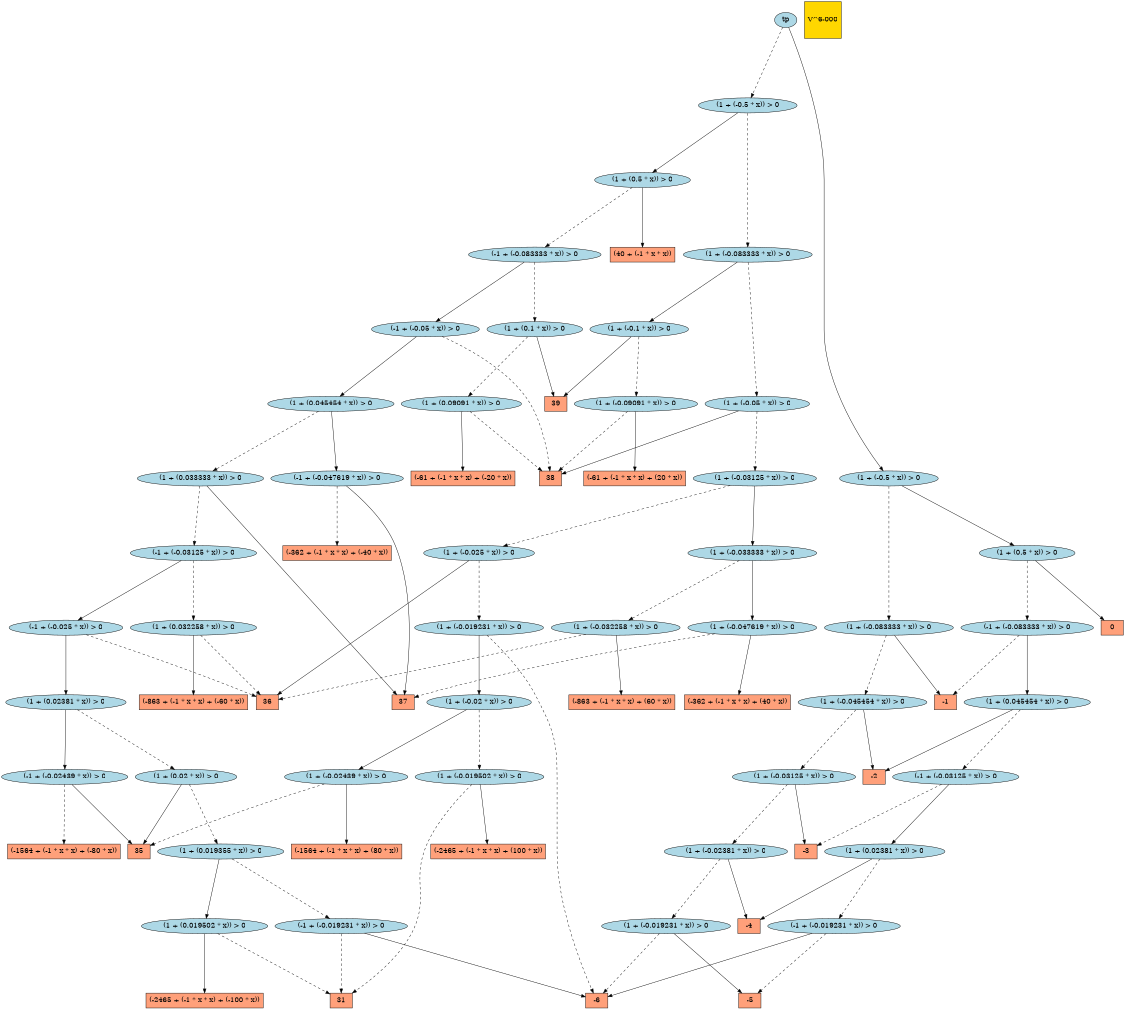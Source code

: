 digraph G { 
graph [ fontname = "Helvetica",fontsize="16",ratio = "auto",
        size="7.5,10",ranksep="2.00" ];
node [fontsize="16"];
"4047" [label="37",fillcolor=lightsalmon,color=black,shape=box,style=filled];
"4045" [label="-4",fillcolor=lightsalmon,color=black,shape=box,style=filled];
"41664" [label="(1 + (-0.019231 * x)) > 0",fillcolor=lightblue,color=black,shape=ellipse,style=filled];
"12193" [label="(1 + (-0.032258 * x)) > 0",fillcolor=lightblue,color=black,shape=ellipse,style=filled];
"42980" [label="tp",fillcolor=lightblue,color=black,shape=ellipse,style=filled];
"17280" [label="(1 + (0.032258 * x)) > 0",fillcolor=lightblue,color=black,shape=ellipse,style=filled];
"23409" [label="(1 + (-0.019502 * x)) > 0",fillcolor=lightblue,color=black,shape=ellipse,style=filled];
"287" [label="(-61 + (-1 * x * x) + (20 * x))",fillcolor=lightsalmon,color=black,shape=box,style=filled];
"7949" [label="(-1 + (-0.047619 * x)) > 0",fillcolor=lightblue,color=black,shape=ellipse,style=filled];
"12567" [label="(-1564 + (-1 * x * x) + (-80 * x))",fillcolor=lightsalmon,color=black,shape=box,style=filled];
"2205" [label="(1 + (-0.1 * x)) > 0",fillcolor=lightblue,color=black,shape=ellipse,style=filled];
"41798" [label="(1 + (-0.03125 * x)) > 0",fillcolor=lightblue,color=black,shape=ellipse,style=filled];
"2204" [label="(1 + (-0.09091 * x)) > 0",fillcolor=lightblue,color=black,shape=ellipse,style=filled];
"24532" [label="(1 + (-0.025 * x)) > 0",fillcolor=lightblue,color=black,shape=ellipse,style=filled];
"38689" [label="(-1 + (-0.019231 * x)) > 0",fillcolor=lightblue,color=black,shape=ellipse,style=filled];
"24531" [label="(1 + (-0.019231 * x)) > 0",fillcolor=lightblue,color=black,shape=ellipse,style=filled];
"20148" [label="31",fillcolor=lightsalmon,color=black,shape=box,style=filled];
"20147" [label="-6",fillcolor=lightsalmon,color=black,shape=box,style=filled];
"24530" [label="(1 + (-0.02 * x)) > 0",fillcolor=lightblue,color=black,shape=ellipse,style=filled];
"27657" [label="(-2465 + (-1 * x * x) + (-100 * x))",fillcolor=lightsalmon,color=black,shape=box,style=filled];
"304" [label="(-61 + (-1 * x * x) + (-20 * x))",fillcolor=lightsalmon,color=black,shape=box,style=filled];
"36684" [label="(-1 + (-0.02439 * x)) > 0",fillcolor=lightblue,color=black,shape=ellipse,style=filled];
"10862" [label="(-1564 + (-1 * x * x) + (80 * x))",fillcolor=lightsalmon,color=black,shape=box,style=filled];
"40693" [label="(1 + (0.5 * x)) > 0",fillcolor=lightblue,color=black,shape=ellipse,style=filled];
"40694" [label="(1 + (-0.5 * x)) > 0",fillcolor=lightblue,color=black,shape=ellipse,style=filled];
"5506" [label="(1 + (-0.047619 * x)) > 0",fillcolor=lightblue,color=black,shape=ellipse,style=filled];
"1" [label="0",fillcolor=lightsalmon,color=black,shape=box,style=filled];
"1235" [label="-3",fillcolor=lightsalmon,color=black,shape=box,style=filled];
"1237" [label="38",fillcolor=lightsalmon,color=black,shape=box,style=filled];
"160" [label="-2",fillcolor=lightsalmon,color=black,shape=box,style=filled];
"41845" [label="(1 + (-0.045454 * x)) > 0",fillcolor=lightblue,color=black,shape=ellipse,style=filled];
"39820" [label="(-1 + (-0.05 * x)) > 0",fillcolor=lightblue,color=black,shape=ellipse,style=filled];
"8" [label="(40 + (-1 * x * x))",fillcolor=lightsalmon,color=black,shape=box,style=filled];
"12416" [label="(1 + (-0.033333 * x)) > 0",fillcolor=lightblue,color=black,shape=ellipse,style=filled];
"42979" [label="(1 + (-0.5 * x)) > 0",fillcolor=lightblue,color=black,shape=ellipse,style=filled];
"26207" [label="(1 + (-0.03125 * x)) > 0",fillcolor=lightblue,color=black,shape=ellipse,style=filled];
"6081" [label="(-863 + (-1 * x * x) + (-60 * x))",fillcolor=lightsalmon,color=black,shape=box,style=filled];
"1458" [label="(-362 + (-1 * x * x) + (40 * x))",fillcolor=lightsalmon,color=black,shape=box,style=filled];
"26208" [label="(1 + (-0.05 * x)) > 0",fillcolor=lightblue,color=black,shape=ellipse,style=filled];
"38035" [label="(1 + (0.019502 * x)) > 0",fillcolor=lightblue,color=black,shape=ellipse,style=filled];
"42924" [label="(-1 + (-0.03125 * x)) > 0",fillcolor=lightblue,color=black,shape=ellipse,style=filled];
"42925" [label="(1 + (0.045454 * x)) > 0",fillcolor=lightblue,color=black,shape=ellipse,style=filled];
"42173" [label="(1 + (-0.083333 * x)) > 0",fillcolor=lightblue,color=black,shape=ellipse,style=filled];
"12" [label="-1",fillcolor=lightsalmon,color=black,shape=box,style=filled];
"42968" [label="(1 + (0.5 * x)) > 0",fillcolor=lightblue,color=black,shape=ellipse,style=filled];
"39817" [label="(-1 + (-0.03125 * x)) > 0",fillcolor=lightblue,color=black,shape=ellipse,style=filled];
"39818" [label="(1 + (0.033333 * x)) > 0",fillcolor=lightblue,color=black,shape=ellipse,style=filled];
"39819" [label="(1 + (0.045454 * x)) > 0",fillcolor=lightblue,color=black,shape=ellipse,style=filled];
"41731" [label="(1 + (-0.02381 * x)) > 0",fillcolor=lightblue,color=black,shape=ellipse,style=filled];
"29523" [label="(1 + (-0.083333 * x)) > 0",fillcolor=lightblue,color=black,shape=ellipse,style=filled];
"3176" [label="(1 + (0.1 * x)) > 0",fillcolor=lightblue,color=black,shape=ellipse,style=filled];
"42961" [label="(-1 + (-0.083333 * x)) > 0",fillcolor=lightblue,color=black,shape=ellipse,style=filled];
"22548" [label="(-2465 + (-1 * x * x) + (100 * x))",fillcolor=lightsalmon,color=black,shape=box,style=filled];
"38977" [label="(-1 + (-0.025 * x)) > 0",fillcolor=lightblue,color=black,shape=ellipse,style=filled];
"267" [label="39",fillcolor=lightsalmon,color=black,shape=box,style=filled];
"38974" [label="(1 + (0.019355 * x)) > 0",fillcolor=lightblue,color=black,shape=ellipse,style=filled];
"10019" [label="-5",fillcolor=lightsalmon,color=black,shape=box,style=filled];
"38976" [label="(1 + (0.02381 * x)) > 0",fillcolor=lightblue,color=black,shape=ellipse,style=filled];
"42861" [label="(1 + (0.02381 * x)) > 0",fillcolor=lightblue,color=black,shape=ellipse,style=filled];
"38975" [label="(1 + (0.02 * x)) > 0",fillcolor=lightblue,color=black,shape=ellipse,style=filled];
"40678" [label="(-1 + (-0.083333 * x)) > 0",fillcolor=lightblue,color=black,shape=ellipse,style=filled];
"20151" [label="35",fillcolor=lightsalmon,color=black,shape=box,style=filled];
"42854" [label="(-1 + (-0.019231 * x)) > 0",fillcolor=lightblue,color=black,shape=ellipse,style=filled];
"24529" [label="(1 + (-0.02439 * x)) > 0",fillcolor=lightblue,color=black,shape=ellipse,style=filled];
"4627" [label="(-863 + (-1 * x * x) + (60 * x))",fillcolor=lightsalmon,color=black,shape=box,style=filled];
"10021" [label="36",fillcolor=lightsalmon,color=black,shape=box,style=filled];
"_temp_" [label="V^6-000",fillcolor=gold1,color=black,shape=square,style=filled];
"1835" [label="(-362 + (-1 * x * x) + (-40 * x))",fillcolor=lightsalmon,color=black,shape=box,style=filled];
"3122" [label="(1 + (0.09091 * x)) > 0",fillcolor=lightblue,color=black,shape=ellipse,style=filled];
"41664" -> "10019" [color=black,style=solid];
"41664" -> "20147" [color=black,style=dashed];
"12193" -> "4627" [color=black,style=solid];
"12193" -> "10021" [color=black,style=dashed];
"42980" -> "42979" [color=black,style=solid];
"42980" -> "40694" [color=black,style=dashed];
"17280" -> "6081" [color=black,style=solid];
"17280" -> "10021" [color=black,style=dashed];
"23409" -> "22548" [color=black,style=solid];
"23409" -> "20148" [color=black,style=dashed];
"7949" -> "4047" [color=black,style=solid];
"7949" -> "1835" [color=black,style=dashed];
"2205" -> "2204" [color=black,style=dashed];
"2205" -> "267" [color=black,style=solid];
"41798" -> "1235" [color=black,style=solid];
"41798" -> "41731" [color=black,style=dashed];
"2204" -> "287" [color=black,style=solid];
"2204" -> "1237" [color=black,style=dashed];
"24532" -> "10021" [color=black,style=solid];
"24532" -> "24531" [color=black,style=dashed];
"38689" -> "20148" [color=black,style=dashed];
"38689" -> "20147" [color=black,style=solid];
"24531" -> "24530" [color=black,style=solid];
"24531" -> "20147" [color=black,style=dashed];
"24530" -> "24529" [color=black,style=solid];
"24530" -> "23409" [color=black,style=dashed];
"36684" -> "20151" [color=black,style=solid];
"36684" -> "12567" [color=black,style=dashed];
"40693" -> "40678" [color=black,style=dashed];
"40693" -> "8" [color=black,style=solid];
"40694" -> "29523" [color=black,style=dashed];
"40694" -> "40693" [color=black,style=solid];
"5506" -> "1458" [color=black,style=solid];
"5506" -> "4047" [color=black,style=dashed];
"41845" -> "160" [color=black,style=solid];
"41845" -> "41798" [color=black,style=dashed];
"39820" -> "1237" [color=black,style=dashed];
"39820" -> "39819" [color=black,style=solid];
"12416" -> "5506" [color=black,style=solid];
"12416" -> "12193" [color=black,style=dashed];
"42979" -> "42968" [color=black,style=solid];
"42979" -> "42173" [color=black,style=dashed];
"26207" -> "12416" [color=black,style=solid];
"26207" -> "24532" [color=black,style=dashed];
"26208" -> "26207" [color=black,style=dashed];
"26208" -> "1237" [color=black,style=solid];
"38035" -> "27657" [color=black,style=solid];
"38035" -> "20148" [color=black,style=dashed];
"42924" -> "1235" [color=black,style=dashed];
"42924" -> "42861" [color=black,style=solid];
"42925" -> "160" [color=black,style=solid];
"42925" -> "42924" [color=black,style=dashed];
"42173" -> "41845" [color=black,style=dashed];
"42173" -> "12" [color=black,style=solid];
"42968" -> "1" [color=black,style=solid];
"42968" -> "42961" [color=black,style=dashed];
"39817" -> "17280" [color=black,style=dashed];
"39817" -> "38977" [color=black,style=solid];
"39818" -> "4047" [color=black,style=solid];
"39818" -> "39817" [color=black,style=dashed];
"39819" -> "39818" [color=black,style=dashed];
"39819" -> "7949" [color=black,style=solid];
"41731" -> "4045" [color=black,style=solid];
"41731" -> "41664" [color=black,style=dashed];
"29523" -> "26208" [color=black,style=dashed];
"29523" -> "2205" [color=black,style=solid];
"3176" -> "267" [color=black,style=solid];
"3176" -> "3122" [color=black,style=dashed];
"42961" -> "42925" [color=black,style=solid];
"42961" -> "12" [color=black,style=dashed];
"38977" -> "10021" [color=black,style=dashed];
"38977" -> "38976" [color=black,style=solid];
"38974" -> "38035" [color=black,style=solid];
"38974" -> "38689" [color=black,style=dashed];
"38976" -> "36684" [color=black,style=solid];
"38976" -> "38975" [color=black,style=dashed];
"42861" -> "42854" [color=black,style=dashed];
"42861" -> "4045" [color=black,style=solid];
"38975" -> "20151" [color=black,style=solid];
"38975" -> "38974" [color=black,style=dashed];
"40678" -> "3176" [color=black,style=dashed];
"40678" -> "39820" [color=black,style=solid];
"42854" -> "10019" [color=black,style=dashed];
"42854" -> "20147" [color=black,style=solid];
"24529" -> "20151" [color=black,style=dashed];
"24529" -> "10862" [color=black,style=solid];
"3122" -> "1237" [color=black,style=dashed];
"3122" -> "304" [color=black,style=solid];
}
